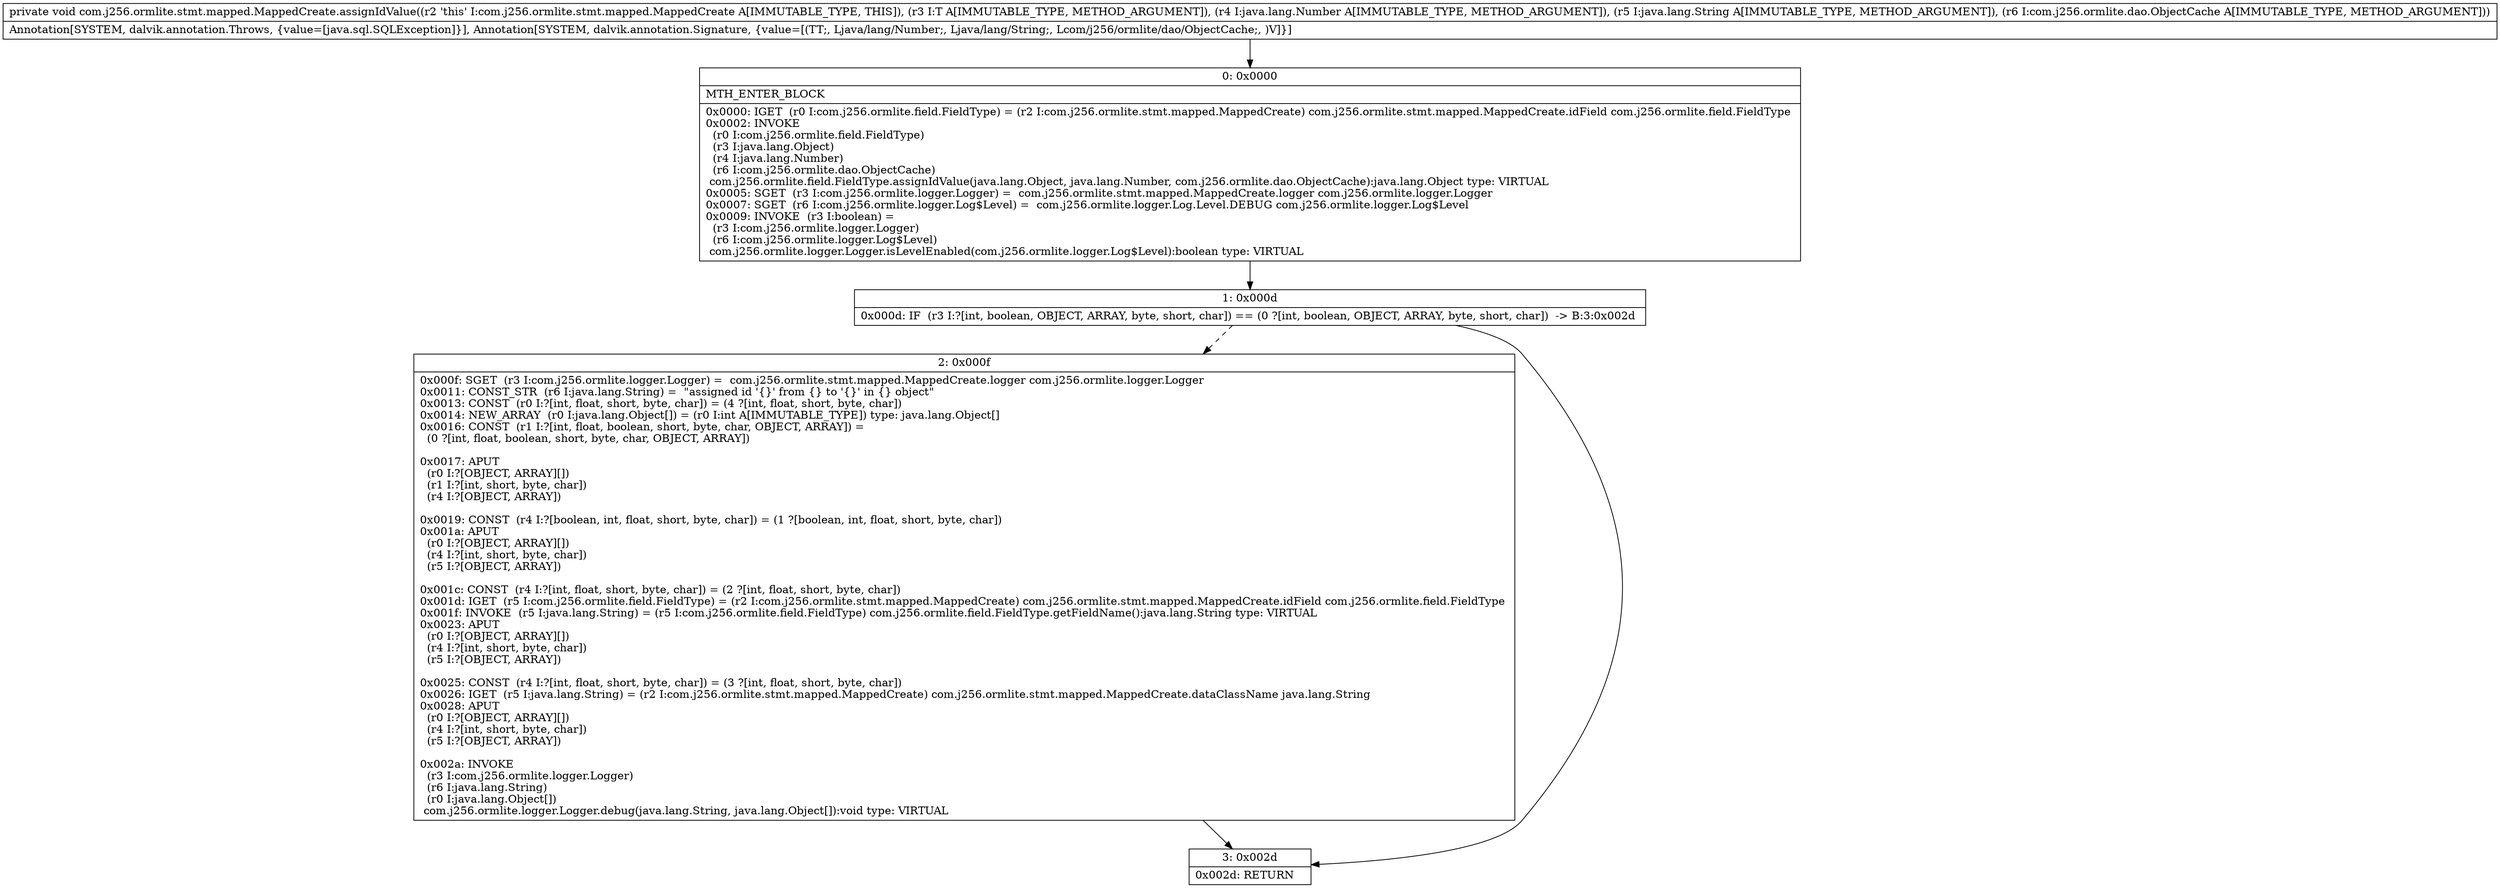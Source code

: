 digraph "CFG forcom.j256.ormlite.stmt.mapped.MappedCreate.assignIdValue(Ljava\/lang\/Object;Ljava\/lang\/Number;Ljava\/lang\/String;Lcom\/j256\/ormlite\/dao\/ObjectCache;)V" {
Node_0 [shape=record,label="{0\:\ 0x0000|MTH_ENTER_BLOCK\l|0x0000: IGET  (r0 I:com.j256.ormlite.field.FieldType) = (r2 I:com.j256.ormlite.stmt.mapped.MappedCreate) com.j256.ormlite.stmt.mapped.MappedCreate.idField com.j256.ormlite.field.FieldType \l0x0002: INVOKE  \l  (r0 I:com.j256.ormlite.field.FieldType)\l  (r3 I:java.lang.Object)\l  (r4 I:java.lang.Number)\l  (r6 I:com.j256.ormlite.dao.ObjectCache)\l com.j256.ormlite.field.FieldType.assignIdValue(java.lang.Object, java.lang.Number, com.j256.ormlite.dao.ObjectCache):java.lang.Object type: VIRTUAL \l0x0005: SGET  (r3 I:com.j256.ormlite.logger.Logger) =  com.j256.ormlite.stmt.mapped.MappedCreate.logger com.j256.ormlite.logger.Logger \l0x0007: SGET  (r6 I:com.j256.ormlite.logger.Log$Level) =  com.j256.ormlite.logger.Log.Level.DEBUG com.j256.ormlite.logger.Log$Level \l0x0009: INVOKE  (r3 I:boolean) = \l  (r3 I:com.j256.ormlite.logger.Logger)\l  (r6 I:com.j256.ormlite.logger.Log$Level)\l com.j256.ormlite.logger.Logger.isLevelEnabled(com.j256.ormlite.logger.Log$Level):boolean type: VIRTUAL \l}"];
Node_1 [shape=record,label="{1\:\ 0x000d|0x000d: IF  (r3 I:?[int, boolean, OBJECT, ARRAY, byte, short, char]) == (0 ?[int, boolean, OBJECT, ARRAY, byte, short, char])  \-\> B:3:0x002d \l}"];
Node_2 [shape=record,label="{2\:\ 0x000f|0x000f: SGET  (r3 I:com.j256.ormlite.logger.Logger) =  com.j256.ormlite.stmt.mapped.MappedCreate.logger com.j256.ormlite.logger.Logger \l0x0011: CONST_STR  (r6 I:java.lang.String) =  \"assigned id '\{\}' from \{\} to '\{\}' in \{\} object\" \l0x0013: CONST  (r0 I:?[int, float, short, byte, char]) = (4 ?[int, float, short, byte, char]) \l0x0014: NEW_ARRAY  (r0 I:java.lang.Object[]) = (r0 I:int A[IMMUTABLE_TYPE]) type: java.lang.Object[] \l0x0016: CONST  (r1 I:?[int, float, boolean, short, byte, char, OBJECT, ARRAY]) = \l  (0 ?[int, float, boolean, short, byte, char, OBJECT, ARRAY])\l \l0x0017: APUT  \l  (r0 I:?[OBJECT, ARRAY][])\l  (r1 I:?[int, short, byte, char])\l  (r4 I:?[OBJECT, ARRAY])\l \l0x0019: CONST  (r4 I:?[boolean, int, float, short, byte, char]) = (1 ?[boolean, int, float, short, byte, char]) \l0x001a: APUT  \l  (r0 I:?[OBJECT, ARRAY][])\l  (r4 I:?[int, short, byte, char])\l  (r5 I:?[OBJECT, ARRAY])\l \l0x001c: CONST  (r4 I:?[int, float, short, byte, char]) = (2 ?[int, float, short, byte, char]) \l0x001d: IGET  (r5 I:com.j256.ormlite.field.FieldType) = (r2 I:com.j256.ormlite.stmt.mapped.MappedCreate) com.j256.ormlite.stmt.mapped.MappedCreate.idField com.j256.ormlite.field.FieldType \l0x001f: INVOKE  (r5 I:java.lang.String) = (r5 I:com.j256.ormlite.field.FieldType) com.j256.ormlite.field.FieldType.getFieldName():java.lang.String type: VIRTUAL \l0x0023: APUT  \l  (r0 I:?[OBJECT, ARRAY][])\l  (r4 I:?[int, short, byte, char])\l  (r5 I:?[OBJECT, ARRAY])\l \l0x0025: CONST  (r4 I:?[int, float, short, byte, char]) = (3 ?[int, float, short, byte, char]) \l0x0026: IGET  (r5 I:java.lang.String) = (r2 I:com.j256.ormlite.stmt.mapped.MappedCreate) com.j256.ormlite.stmt.mapped.MappedCreate.dataClassName java.lang.String \l0x0028: APUT  \l  (r0 I:?[OBJECT, ARRAY][])\l  (r4 I:?[int, short, byte, char])\l  (r5 I:?[OBJECT, ARRAY])\l \l0x002a: INVOKE  \l  (r3 I:com.j256.ormlite.logger.Logger)\l  (r6 I:java.lang.String)\l  (r0 I:java.lang.Object[])\l com.j256.ormlite.logger.Logger.debug(java.lang.String, java.lang.Object[]):void type: VIRTUAL \l}"];
Node_3 [shape=record,label="{3\:\ 0x002d|0x002d: RETURN   \l}"];
MethodNode[shape=record,label="{private void com.j256.ormlite.stmt.mapped.MappedCreate.assignIdValue((r2 'this' I:com.j256.ormlite.stmt.mapped.MappedCreate A[IMMUTABLE_TYPE, THIS]), (r3 I:T A[IMMUTABLE_TYPE, METHOD_ARGUMENT]), (r4 I:java.lang.Number A[IMMUTABLE_TYPE, METHOD_ARGUMENT]), (r5 I:java.lang.String A[IMMUTABLE_TYPE, METHOD_ARGUMENT]), (r6 I:com.j256.ormlite.dao.ObjectCache A[IMMUTABLE_TYPE, METHOD_ARGUMENT]))  | Annotation[SYSTEM, dalvik.annotation.Throws, \{value=[java.sql.SQLException]\}], Annotation[SYSTEM, dalvik.annotation.Signature, \{value=[(TT;, Ljava\/lang\/Number;, Ljava\/lang\/String;, Lcom\/j256\/ormlite\/dao\/ObjectCache;, )V]\}]\l}"];
MethodNode -> Node_0;
Node_0 -> Node_1;
Node_1 -> Node_2[style=dashed];
Node_1 -> Node_3;
Node_2 -> Node_3;
}

